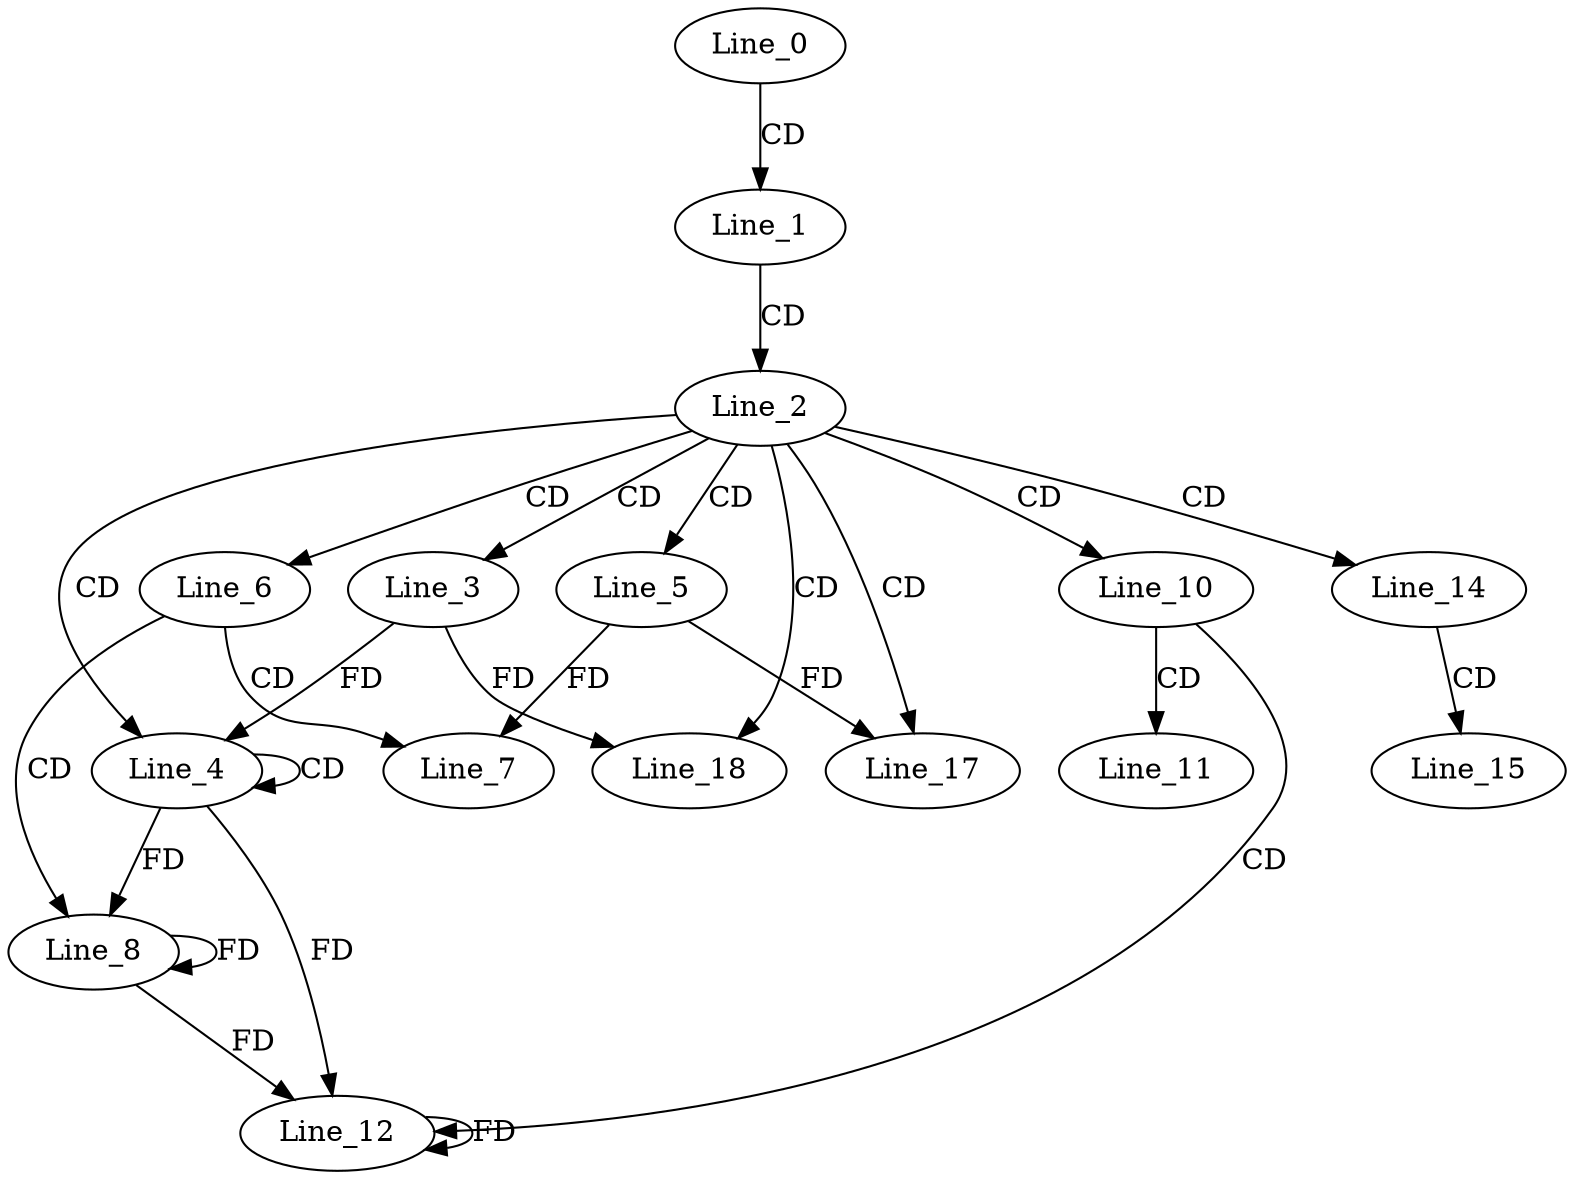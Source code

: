 digraph G {
  Line_0;
  Line_1;
  Line_2;
  Line_3;
  Line_4;
  Line_4;
  Line_4;
  Line_5;
  Line_6;
  Line_7;
  Line_8;
  Line_10;
  Line_11;
  Line_12;
  Line_14;
  Line_15;
  Line_17;
  Line_18;
  Line_0 -> Line_1 [ label="CD" ];
  Line_1 -> Line_2 [ label="CD" ];
  Line_2 -> Line_3 [ label="CD" ];
  Line_2 -> Line_4 [ label="CD" ];
  Line_4 -> Line_4 [ label="CD" ];
  Line_3 -> Line_4 [ label="FD" ];
  Line_2 -> Line_5 [ label="CD" ];
  Line_2 -> Line_6 [ label="CD" ];
  Line_6 -> Line_7 [ label="CD" ];
  Line_5 -> Line_7 [ label="FD" ];
  Line_6 -> Line_8 [ label="CD" ];
  Line_4 -> Line_8 [ label="FD" ];
  Line_8 -> Line_8 [ label="FD" ];
  Line_2 -> Line_10 [ label="CD" ];
  Line_10 -> Line_11 [ label="CD" ];
  Line_10 -> Line_12 [ label="CD" ];
  Line_4 -> Line_12 [ label="FD" ];
  Line_8 -> Line_12 [ label="FD" ];
  Line_12 -> Line_12 [ label="FD" ];
  Line_2 -> Line_14 [ label="CD" ];
  Line_14 -> Line_15 [ label="CD" ];
  Line_2 -> Line_17 [ label="CD" ];
  Line_5 -> Line_17 [ label="FD" ];
  Line_2 -> Line_18 [ label="CD" ];
  Line_3 -> Line_18 [ label="FD" ];
}
